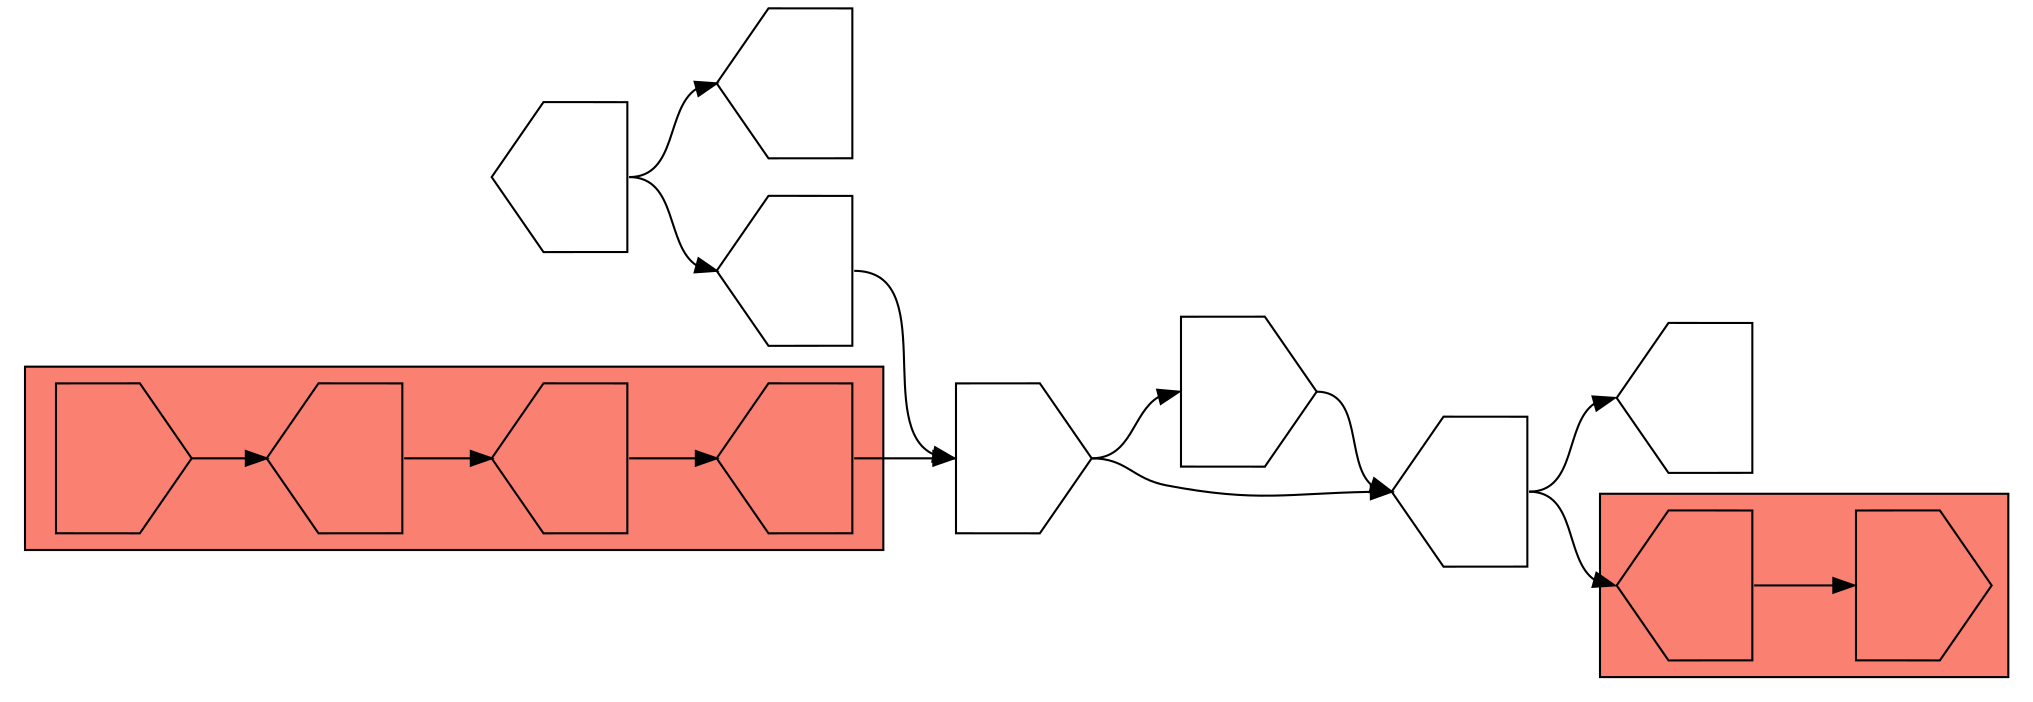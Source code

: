 digraph asm {
	rotate=90;
	edge [headport=n,tailport=s];
subgraph cluster_C13723_9248_1118_19129 {
	13723 [label="",height=1,width=1,shape=invhouse];
	9248 [label="",height=1,width=1,shape=house];
	1118 [label="",height=1,width=1,shape=house];
	19129 [label="",height=1,width=1,shape=house];
	style=filled;
	fillcolor=salmon;
}
subgraph cluster_C20349_12343 {
	20349 [label="",height=1,width=1,shape=house];
	12343 [label="",height=1,width=1,shape=invhouse];
	style=filled;
	fillcolor=salmon;
}
	8260 [label="",height=1,width=1,shape=invhouse];
	4470 [label="",height=1,width=1,shape=house];
	20873 [label="",height=1,width=1,shape=house];
	7587 [label="",height=1,width=1,shape=invhouse];
	17315 [label="",height=1,width=1,shape=house];
	20952 [label="",height=1,width=1,shape=house];
	11231 [label="",height=1,width=1,shape=house];
	13723 -> 9248
	9248 -> 1118
	1118 -> 19129
	19129 -> 8260
	8260 -> 4470
	8260 -> 7587
	4470 -> 20349
	4470 -> 20873
	20349 -> 12343
	7587 -> 4470
	17315 -> 8260
	20952 -> 11231
	20952 -> 17315
}
